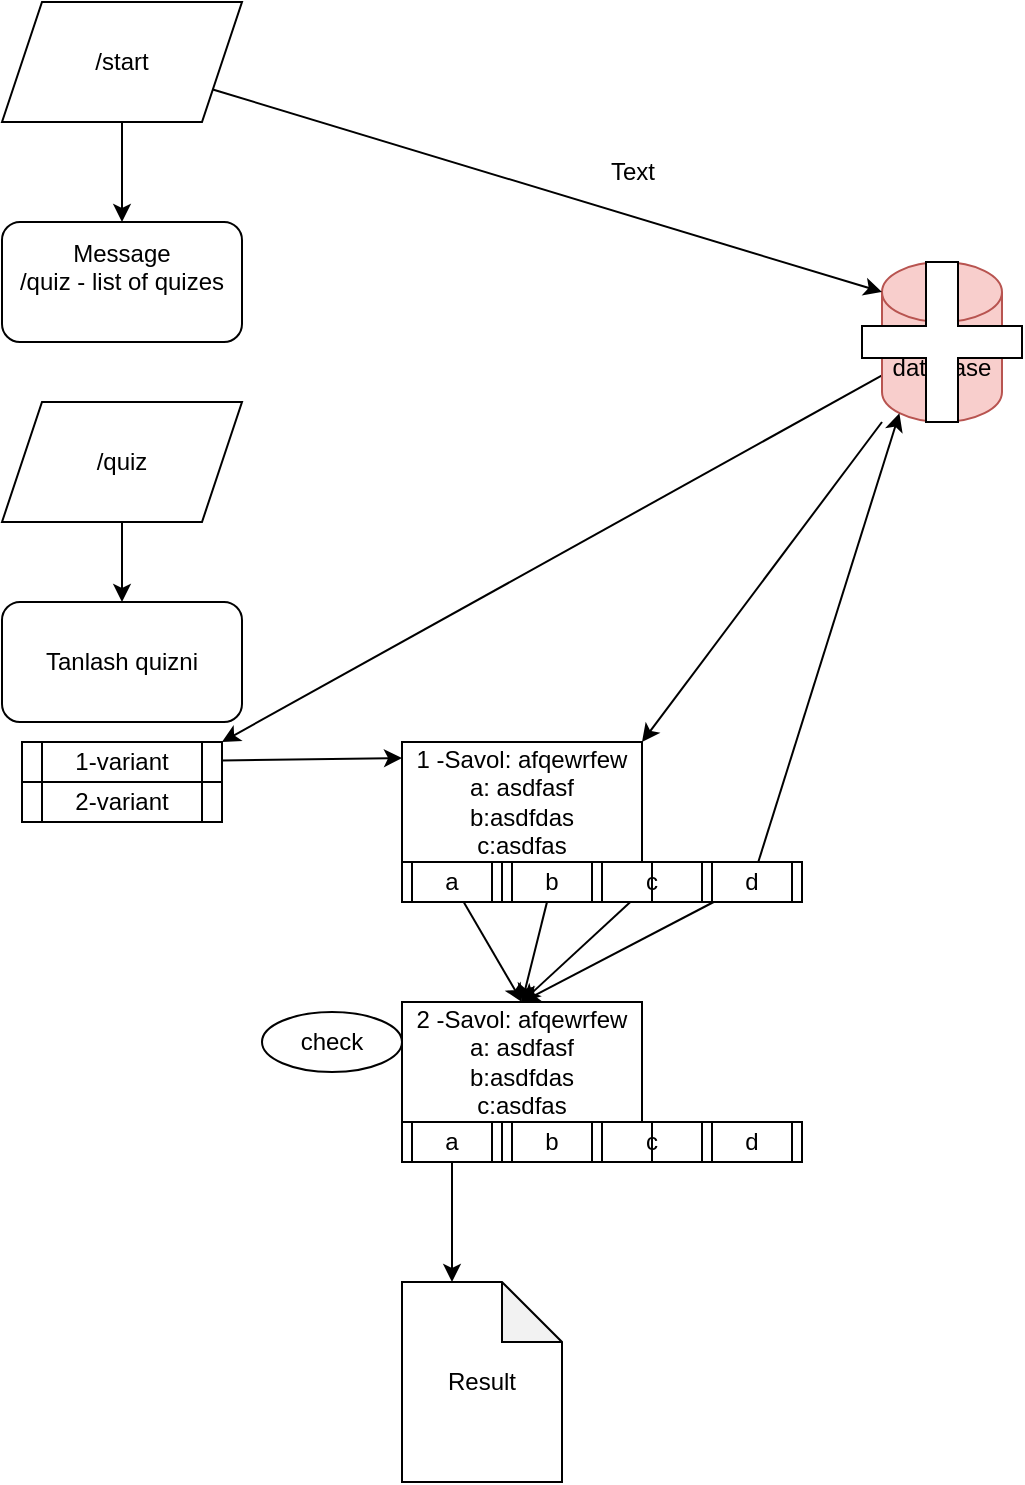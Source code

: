 <mxfile>
    <diagram id="PNMXZvdPhVhFWmoELqoi" name="Page-1">
        <mxGraphModel dx="459" dy="634" grid="1" gridSize="10" guides="1" tooltips="1" connect="1" arrows="1" fold="1" page="1" pageScale="1" pageWidth="850" pageHeight="1100" math="0" shadow="0">

            <root>
                <mxCell id="0"/>
                <mxCell id="1" parent="0"/>
                <mxCell id="4" style="edgeStyle=none;html=1;" parent="1" source="2" target="3" edge="1">
                    <mxGeometry relative="1" as="geometry"/>
                </mxCell>
                <mxCell id="2" value="/start" style="shape=parallelogram;perimeter=parallelogramPerimeter;whiteSpace=wrap;html=1;fixedSize=1;" parent="1" vertex="1">
                    <mxGeometry x="270" y="30" width="120" height="60" as="geometry"/>
                </mxCell>
                <mxCell id="3" value="Message&lt;br&gt;/quiz - list of quizes&lt;div&gt;&lt;br/&gt;&lt;/div&gt;" style="rounded=1;whiteSpace=wrap;html=1;" parent="1" vertex="1">
                    <mxGeometry x="270" y="140" width="120" height="60" as="geometry"/>
                </mxCell>
                <mxCell id="9" style="edgeStyle=none;html=1;entryX=0.5;entryY=0;entryDx=0;entryDy=0;" parent="1" source="5" target="6" edge="1">
                    <mxGeometry relative="1" as="geometry"/>
                </mxCell>
                <mxCell id="5" value="/quiz" style="shape=parallelogram;perimeter=parallelogramPerimeter;whiteSpace=wrap;html=1;fixedSize=1;" parent="1" vertex="1">
                    <mxGeometry x="270" y="230" width="120" height="60" as="geometry"/>
                </mxCell>
                <mxCell id="6" value="Tanlash quizni" style="rounded=1;whiteSpace=wrap;html=1;" parent="1" vertex="1">
                    <mxGeometry x="270" y="330" width="120" height="60" as="geometry"/>
                </mxCell>
                <mxCell id="7" value="1-variant" style="shape=process;whiteSpace=wrap;html=1;backgroundOutline=1;" parent="1" vertex="1">
                    <mxGeometry x="280" y="400" width="100" height="20" as="geometry"/>
                </mxCell>
                <mxCell id="8" value="2-variant" style="shape=process;whiteSpace=wrap;html=1;backgroundOutline=1;" parent="1" vertex="1">
                    <mxGeometry x="280" y="420" width="100" height="20" as="geometry"/>
                </mxCell>
                <mxCell id="10" value="1 -Savol: afqewrfew&lt;br&gt;a: asdfasf&lt;br&gt;b:asdfdas&lt;div&gt;c:asdfas&lt;/div&gt;" style="rounded=0;whiteSpace=wrap;html=1;" parent="1" vertex="1">
                    <mxGeometry x="470" y="400" width="120" height="60" as="geometry"/>
                </mxCell>
                <mxCell id="11" style="edgeStyle=none;html=1;entryX=0;entryY=0.133;entryDx=0;entryDy=0;entryPerimeter=0;" parent="1" source="7" target="10" edge="1">
                    <mxGeometry relative="1" as="geometry"/>
                </mxCell>
                <mxCell id="28" style="edgeStyle=none;html=1;entryX=0.5;entryY=0;entryDx=0;entryDy=0;" parent="1" source="14" target="23" edge="1">
                    <mxGeometry relative="1" as="geometry"/>
                </mxCell>
                <mxCell id="14" value="a" style="shape=process;whiteSpace=wrap;html=1;backgroundOutline=1;" parent="1" vertex="1">
                    <mxGeometry x="470" y="460" width="50" height="20" as="geometry"/>
                </mxCell>
                <mxCell id="29" style="edgeStyle=none;html=1;entryX=0.5;entryY=0;entryDx=0;entryDy=0;" parent="1" source="20" target="23" edge="1">
                    <mxGeometry relative="1" as="geometry"/>
                </mxCell>
                <mxCell id="20" value="b" style="shape=process;whiteSpace=wrap;html=1;backgroundOutline=1;" parent="1" vertex="1">
                    <mxGeometry x="520" y="460" width="50" height="20" as="geometry"/>
                </mxCell>
                <mxCell id="30" style="edgeStyle=none;html=1;entryX=0.5;entryY=0;entryDx=0;entryDy=0;" parent="1" source="21" target="23" edge="1">
                    <mxGeometry relative="1" as="geometry"/>
                </mxCell>
                <mxCell id="21" value="c" style="shape=process;whiteSpace=wrap;html=1;backgroundOutline=1;size=0.5;" parent="1" vertex="1">
                    <mxGeometry x="570" y="460" width="50" height="20" as="geometry"/>
                </mxCell>
                <mxCell id="31" style="edgeStyle=none;html=1;" parent="1" source="22" edge="1">
                    <mxGeometry relative="1" as="geometry">
                        <mxPoint x="530" y="530" as="targetPoint"/>
                    </mxGeometry>
                </mxCell>
                <mxCell id="22" value="d" style="shape=process;whiteSpace=wrap;html=1;backgroundOutline=1;" parent="1" vertex="1">
                    <mxGeometry x="620" y="460" width="50" height="20" as="geometry"/>
                </mxCell>
                <mxCell id="23" value="2 -Savol: afqewrfew&lt;br&gt;a: asdfasf&lt;br&gt;b:asdfdas&lt;div&gt;c:asdfas&lt;/div&gt;" style="rounded=0;whiteSpace=wrap;html=1;" parent="1" vertex="1">
                    <mxGeometry x="470" y="530" width="120" height="60" as="geometry"/>
                </mxCell>
                <mxCell id="24" value="a" style="shape=process;whiteSpace=wrap;html=1;backgroundOutline=1;" parent="1" vertex="1">
                    <mxGeometry x="470" y="590" width="50" height="20" as="geometry"/>
                </mxCell>
                <mxCell id="25" value="b" style="shape=process;whiteSpace=wrap;html=1;backgroundOutline=1;" parent="1" vertex="1">
                    <mxGeometry x="520" y="590" width="50" height="20" as="geometry"/>
                </mxCell>
                <mxCell id="26" value="c" style="shape=process;whiteSpace=wrap;html=1;backgroundOutline=1;size=0.5;" parent="1" vertex="1">
                    <mxGeometry x="570" y="590" width="50" height="20" as="geometry"/>
                </mxCell>
                <mxCell id="27" value="d" style="shape=process;whiteSpace=wrap;html=1;backgroundOutline=1;" parent="1" vertex="1">
                    <mxGeometry x="620" y="590" width="50" height="20" as="geometry"/>
                </mxCell>
                <mxCell id="32" value="Result" style="shape=note;whiteSpace=wrap;html=1;backgroundOutline=1;darkOpacity=0.05;" parent="1" vertex="1">
                    <mxGeometry x="470" y="670" width="80" height="100" as="geometry"/>
                </mxCell>
                <mxCell id="33" style="edgeStyle=none;html=1;entryX=0;entryY=0;entryDx=25;entryDy=0;entryPerimeter=0;" parent="1" source="24" target="32" edge="1">
                    <mxGeometry relative="1" as="geometry"/>
                </mxCell>
                <mxCell id="40" style="edgeStyle=none;html=1;entryX=1;entryY=0;entryDx=0;entryDy=0;" parent="1" source="36" target="7" edge="1">
                    <mxGeometry relative="1" as="geometry"/>
                </mxCell>
                <mxCell id="41" style="edgeStyle=none;html=1;entryX=1;entryY=0;entryDx=0;entryDy=0;" parent="1" source="36" target="10" edge="1">
                    <mxGeometry relative="1" as="geometry"/>
                </mxCell>
                <mxCell id="36" value="database" style="shape=cylinder3;whiteSpace=wrap;html=1;boundedLbl=1;backgroundOutline=1;size=15;fillColor=#f8cecc;strokeColor=#b85450;" parent="1" vertex="1">
                    <mxGeometry x="710" y="160" width="60" height="80" as="geometry"/>
                </mxCell>
                <mxCell id="37" style="edgeStyle=none;html=1;entryX=0.145;entryY=1;entryDx=0;entryDy=-4.35;entryPerimeter=0;" parent="1" source="22" target="36" edge="1">
                    <mxGeometry relative="1" as="geometry"/>
                </mxCell>
                <mxCell id="39" style="edgeStyle=none;html=1;entryX=0;entryY=0;entryDx=0;entryDy=15;entryPerimeter=0;" parent="1" source="2" target="36" edge="1">
                    <mxGeometry relative="1" as="geometry"/>
                </mxCell>
                <mxCell id="44" value="" style="shape=cross;whiteSpace=wrap;html=1;" parent="1" vertex="1">
                    <mxGeometry x="700" y="160" width="80" height="80" as="geometry"/>
                </mxCell>
                <mxCell id="45" value="Text" style="text;html=1;align=center;verticalAlign=middle;resizable=0;points=[];autosize=1;strokeColor=none;fillColor=none;" vertex="1" parent="1">
                    <mxGeometry x="560" y="100" width="50" height="30" as="geometry"/>
                </mxCell>
                <mxCell id="46" value="check" style="ellipse;whiteSpace=wrap;html=1;" vertex="1" parent="1">
                    <mxGeometry x="400" y="535" width="70" height="30" as="geometry"/>
                </mxCell>
            </root>
        </mxGraphModel>
    </diagram>
</mxfile>
